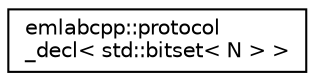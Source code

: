 digraph "Graphical Class Hierarchy"
{
 // LATEX_PDF_SIZE
  edge [fontname="Helvetica",fontsize="10",labelfontname="Helvetica",labelfontsize="10"];
  node [fontname="Helvetica",fontsize="10",shape=record];
  rankdir="LR";
  Node0 [label="emlabcpp::protocol\l_decl\< std::bitset\< N \> \>",height=0.2,width=0.4,color="black", fillcolor="white", style="filled",URL="$structemlabcpp_1_1protocol__decl_3_01std_1_1bitset_3_01N_01_4_01_4.html",tooltip=" "];
}
